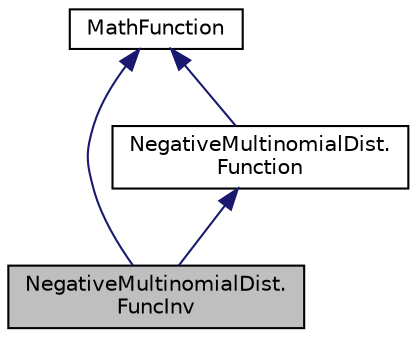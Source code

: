digraph "NegativeMultinomialDist.FuncInv"
{
 // INTERACTIVE_SVG=YES
  bgcolor="transparent";
  edge [fontname="Helvetica",fontsize="10",labelfontname="Helvetica",labelfontsize="10"];
  node [fontname="Helvetica",fontsize="10",shape=record];
  Node3 [label="NegativeMultinomialDist.\lFuncInv",height=0.2,width=0.4,color="black", fillcolor="grey75", style="filled", fontcolor="black"];
  Node4 -> Node3 [dir="back",color="midnightblue",fontsize="10",style="solid",fontname="Helvetica"];
  Node4 [label="NegativeMultinomialDist.\lFunction",height=0.2,width=0.4,color="black",URL="$d7/dbc/classumontreal_1_1ssj_1_1probdistmulti_1_1NegativeMultinomialDist_1_1Function.html"];
  Node5 -> Node4 [dir="back",color="midnightblue",fontsize="10",style="solid",fontname="Helvetica"];
  Node5 [label="MathFunction",height=0.2,width=0.4,color="black",URL="$d4/daa/interfaceumontreal_1_1ssj_1_1functions_1_1MathFunction.html",tooltip="This interface should be implemented by classes which represent univariate mathematical functions..."];
  Node5 -> Node3 [dir="back",color="midnightblue",fontsize="10",style="solid",fontname="Helvetica"];
}

